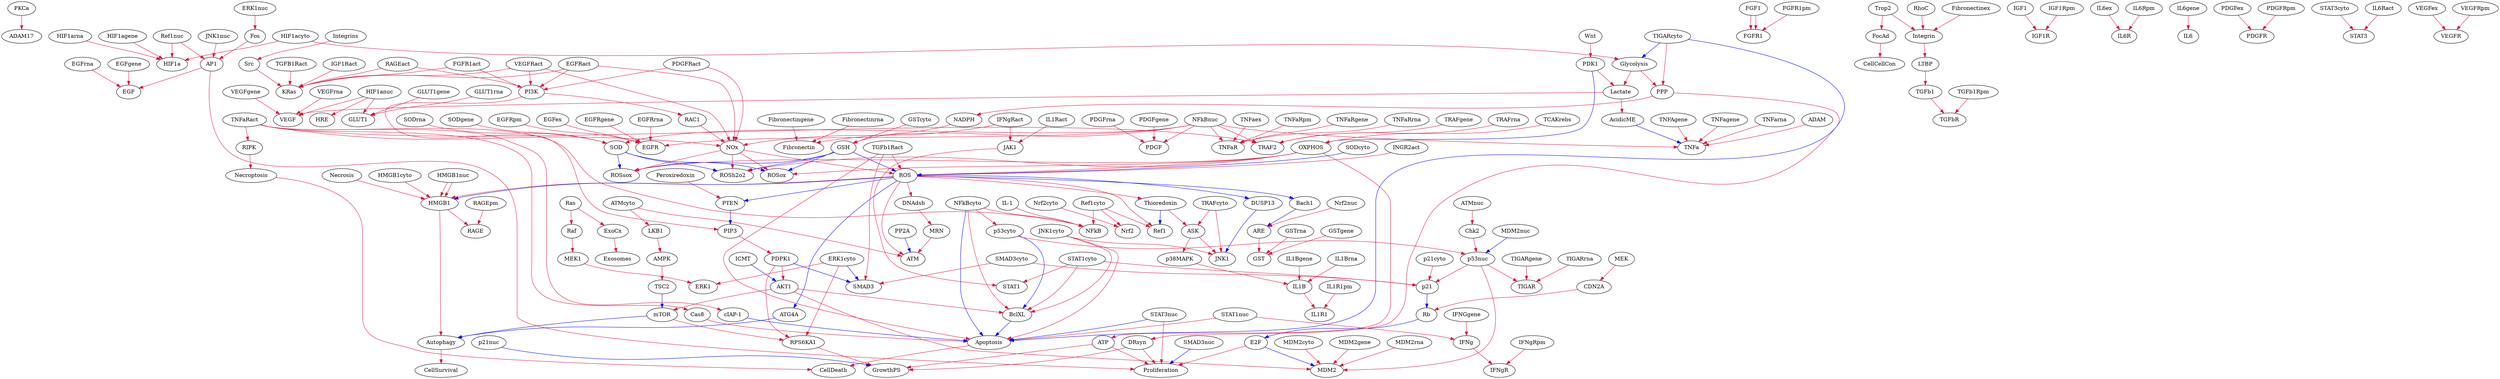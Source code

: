 // The CMU pathway graph re-sketched
digraph {
	ADAM17
	AKT1
	AMPK
	AP1
	ARE
	ASK
	ATG4A
	ATM
	ATM
	ATP
	Bach1
	BclXL
	Cas8
	CDN2A
	Chk2
	"cIAP-1"
	DUSP13
	E2F
	EGF
	EGF
	EGF
	EGFR
	EGFR
	EGFR
	EGFR
	ERK1
	ERK1
	ExoCx
	Exosomes
	FGF1
	FGFR1
	FGFR1
	Fibronectin
	Fibronectin
	Fibronectin
	FocAd
	Fos
	GSH
	GLUT1
	GLUT1
	GLUT1
	GST
	GST
	GST
	HIF1a
	HIF1a
	HIF1a
	HIF1a
	HRE
	HMGB1
	HMGB1
	HMGB1
	ICMT
	IFNg
	IFNg
	IFNgR
	IFNgR
	IGF1
	IGF1R
	IGF1R
	IL1B
	IL1B
	IL1B
	IL1R1
	IL1R1
	IL6R
	IL6R
	IL6
	Integrin
	JAK1
	JNK1
	JNK1
	Lactate
	LKB1
	LTBP
	MDM2
	MDM2
	MDM2
	MDM2
	MEK1
	MRN
	mTOR
	NADPH
	NFkB
	NFkB
	NOx
	Nrf2
	Nrf2
	p21
	p21
	p38MAPK
	p53cyto
	p53nuc
	PDGF
	PDGF
	PDGF
	PDGFR
	PDGFR
	PDPK1
	PDK1
	Peroxiredoxin
	PI3K
	PIP3
	PKCa
	PP2A
	PTEN
	RAC1
	Raf
	RAGE
	RAGE
	KRas
	Rb
	Ref1
	Ref1
	RhoC
	RIPK
	ROS
	ROSh2o2
	ROSox
	ROSsox
	RPS6KA1
	SMAD3
	SMAD3
	SOD
	SOD
	SOD
	Src
	STAT1
	STAT1
	STAT3
	STAT3
	TGFb1
	TGFbR
	TGFbR
	TIGAR
	TIGAR
	TIGAR
	TNFa
	TNFa
	TNFa
	TNFaR
	TNFaR
	TNFaR
	TNFaR
	TRAF2
	TRAF2
	TRAF2
	Trop2
	TSC2
	Thioredoxin
	VEGF
	VEGF
	VEGF
	VEGFR
	VEGFR
	Wnt
	AcidicME
	Apoptosis
	Autophagy
	CellCellCon
	CellDeath
	CellSurvival
	DNAdsb
	DRsyn
	Glycolysis
	GrowthPS
	Necroptosis
	OXPHOS
	PPP
	Proliferation
		PKCa -> ADAM17 [color=crimson]
		PDPK1 -> AKT1 [color=crimson]
		ICMT -> AKT1 [color=blue]
		LKB1 -> AMPK [color=crimson]
		Fos -> AP1 [color=crimson]
		JNK1nuc -> AP1 [color=crimson]
		Ref1nuc -> AP1 [color=crimson]
		Nrf2nuc -> ARE [color=crimson]
		Bach1 -> ARE [color=blue]
		Thioredoxin -> ASK [color=crimson]
		TRAFcyto -> ASK [color=crimson]
		ROS -> ATG4A [color=blue]
		ROS -> ATM [color=crimson]
		ATMcyto -> ATM [color=crimson]
		MRN -> ATM [color=crimson]
		PP2A -> ATM [color=blue]
		OXPHOS -> ATP [color=crimson]
		ROS -> Bach1 [color=blue]
		NFkBcyto -> BclXL [color=crimson]
		STAT1cyto -> BclXL [color=crimson]
		AKT1 -> BclXL [color=crimson]
		JNK1cyto -> BclXL [color=crimson]
		p53cyto -> BclXL [color=blue]
		TNFaRact -> Cas8 [color=crimson]
		MEK -> CDN2A [color=crimson]
		ATMnuc -> Chk2 [color=crimson]
		TNFaRact -> "cIAP-1" [color=crimson]
		ROS -> DUSP13 [color=blue]
		Rb -> E2F [color=blue]
		EGFrna -> EGF [color=crimson]
		EGFgene -> EGF [color=crimson]
		AP1 -> EGF [color=crimson]
		EGFRpm -> EGFR [color=crimson]
		EGFex -> EGFR [color=crimson]
		EGFRgene -> EGFR [color=crimson]
		EGFRrna -> EGFR [color=crimson]
		NFkBnuc -> EGFR [color=crimson]
		MEK1 -> ERK1 [color=crimson]
		ERK1cyto -> ERK1 [color=crimson]
		Ras -> ExoCx [color=crimson]
		ExoCx -> Exosomes [color=crimson]
		FGF1 -> FGFR1 [color=crimson]
		FGF1 -> FGFR1 [color=crimson]
		FGFR1pm -> FGFR1 [color=crimson]
		Fibronectinrna -> Fibronectin [color=crimson]
		Fibronectingene -> Fibronectin [color=crimson]
		NFkBnuc -> Fibronectin [color=crimson]
		Trop2 -> FocAd [color=crimson]
		ERK1nuc -> Fos [color=crimson]
		NADPH -> GSH [color=crimson]
		GSTcyto -> GSH [color=crimson]
		HIF1anuc -> GLUT1 [color=crimson]
		GLUT1gene -> GLUT1 [color=crimson]
		GLUT1rna -> GLUT1 [color=crimson]
		GSTrna -> GST [color=crimson]
		GSTgene -> GST [color=crimson]
		ARE -> GST [color=crimson]
		HIF1arna -> HIF1a [color=crimson]
		HIF1acyto -> HIF1a [color=crimson]
		HIF1agene -> HIF1a [color=crimson]
		Ref1nuc -> HIF1a [color=crimson]
		HIF1anuc -> HRE [color=crimson]
		Necrosis -> HMGB1 [color=crimson]
		HMGB1cyto -> HMGB1 [color=crimson]
		HMGB1nuc -> HMGB1 [color=crimson]
		ROS -> HMGB1 [color=crimson]
		HMGB1nuc -> HMGB1 [color=crimson]
		ROS -> HMGB1 [color=blue]
		STAT1nuc -> IFNg [color=crimson]
		IFNGgene -> IFNg [color=crimson]
		IFNg -> IFNgR [color=crimson]
		IFNgRpm -> IFNgR [color=crimson]
		IGF1 -> IGF1R [color=crimson]
		IGF1Rpm -> IGF1R [color=crimson]
		p38MAPK -> IL1B [color=crimson]
		IL1Bgene -> IL1B [color=crimson]
		IL1Brna -> IL1B [color=crimson]
		IL1B -> IL1R1 [color=crimson]
		IL1R1pm -> IL1R1 [color=crimson]
		IL6ex -> IL6R [color=crimson]
		IL6Rpm -> IL6R [color=crimson]
		IL6gene -> IL6 [color=crimson]
		Fibronectinex -> Integrin [color=crimson]
		RhoC -> Integrin [color=crimson]
		Trop2 -> Integrin [color=crimson]
		IFNgRact -> JAK1 [color=crimson]
		IL1Ract -> JAK1 [color=crimson]
		TRAFcyto -> JNK1 [color=crimson]
		ASK -> JNK1 [color=crimson]
		DUSP13 -> JNK1 [color=blue]
		JNK1cyto -> JNK1 [color=crimson]
		Glycolysis -> Lactate [color=crimson]
		PDK1 -> Lactate [color=crimson]
		ATMcyto -> LKB1 [color=crimson]
		Integrin -> LTBP [color=crimson]
		AKT1 -> MDM2 [color=crimson]
		MDM2rna -> MDM2 [color=crimson]
		MDM2cyto -> MDM2 [color=crimson]
		E2F -> MDM2 [color=blue]
		MDM2gene -> MDM2 [color=crimson]
		p53nuc -> MDM2 [color=crimson]
		Raf -> MEK1 [color=crimson]
		DNAdsb -> MRN [color=crimson]
		AKT1 -> mTOR [color=crimson]
		TSC2 -> mTOR [color=blue]
		PPP -> NADPH [color=crimson]
		TNFaRact -> NFkB [color=crimson]
		Ref1cyto -> NFkB [color=crimson]
		"IL-1" -> NFkB [color=crimson]
		NFkBcyto -> NFkB [color=crimson]
		RAC1 -> NOx [color=crimson]
		TNFaRact -> NOx [color=crimson]
		VEGFRact -> NOx [color=crimson]
		PDGFRact -> NOx [color=crimson]
		EGFRact -> NOx [color=crimson]
		IFNgRact -> NOx [color=crimson]
		Ref1cyto -> Nrf2 [color=crimson]
		Nrf2cyto -> Nrf2 [color=crimson]
		SMAD3cyto -> p21 [color=crimson]
		STAT1cyto -> p21 [color=crimson]
		p21cyto -> p21 [color=crimson]
		p53nuc -> p21 [color=crimson]
		ASK -> p38MAPK [color=crimson]
		NFkBcyto -> p53cyto [color=crimson]
		p53cyto -> p53nuc [color=crimson]
		Chk2 -> p53nuc [color=crimson]
		MDM2nuc -> p53nuc [color=blue]
		PDGFrna -> PDGF [color=crimson]
		PDGFgene -> PDGF [color=crimson]
		NFkBnuc -> PDGF [color=crimson]
		PDGFex -> PDGFR [color=crimson]
		PDGFRpm -> PDGFR [color=crimson]
		PIP3 -> PDPK1 [color=crimson]
		Wnt -> PDK1 [color=crimson]
		FGFR1act -> PI3K [color=crimson]
		RAGEact -> PI3K [color=crimson]
		VEGFRact -> PI3K [color=crimson]
		PDGFRact -> PI3K [color=crimson]
		EGFRact -> PI3K [color=crimson]
		PI3K -> PIP3 [color=crimson]
		PTEN -> PIP3 [color=blue]
		Peroxiredoxin -> PTEN [color=crimson]
		ROS -> PTEN [color=blue]
		PI3K -> RAC1 [color=crimson]
		Ras -> Raf [color=crimson]
		HMGB1 -> RAGE [color=crimson]
		RAGEpm -> RAGE [color=crimson]
		Src -> KRas [color=crimson]
		IGF1Ract -> KRas [color=crimson]
		FGFR1act -> KRas [color=crimson]
		RAGEact -> KRas [color=crimson]
		VEGFRact -> KRas [color=crimson]
		TGFB1Ract -> KRas [color=crimson]
		EGFRact -> KRas [color=crimson]
		CDN2A -> Rb [color=crimson]
		p21 -> Rb [color=blue]
		ROS -> Ref1 [color=crimson]
		Thioredoxin -> Ref1 [color=blue]
		Ref1cyto -> Ref1 [color=crimson]
		TNFaRact -> RIPK [color=crimson]
		OXPHOS -> ROS [color=crimson]
		NOx -> ROS [color=crimson]
		TGFb1Ract -> ROS [color=crimson]
		INGR2act -> ROS [color=crimson]
		GSH -> ROS [color=blue]
		SODcyto -> ROS [color=blue]
		OXPHOS -> ROSh2o2 [color=crimson]
		NOx -> ROSh2o2 [color=crimson]
		GSH -> ROSh2o2 [color=blue]
		SOD -> ROSh2o2 [color=blue]
		OXPHOS -> ROSox [color=crimson]
		NOx -> ROSox [color=crimson]
		GSH -> ROSox [color=blue]
		SOD -> ROSox [color=blue]
		OXPHOS -> ROSsox [color=crimson]
		NOx -> ROSsox [color=crimson]
		GSH -> ROSsox [color=blue]
		SOD -> ROSsox [color=blue]
		mTOR -> RPS6KA1 [color=crimson]
		ERK1cyto -> RPS6KA1 [color=crimson]
		PDPK1 -> RPS6KA1 [color=crimson]
		TGFb1Ract -> SMAD3 [color=crimson]
		ERK1cyto -> SMAD3 [color=blue]
		PDPK1 -> SMAD3 [color=blue]
		SMAD3cyto -> SMAD3 [color=crimson]
		SODrna -> SOD [color=crimson]
		SODgene -> SOD [color=crimson]
		NFkBnuc -> SOD [color=crimson]
		Integrins -> Src [color=crimson]
		STAT1cyto -> STAT1 [color=crimson]
		JAK1 -> STAT1 [color=crimson]
		STAT3cyto -> STAT3 [color=crimson]
		IL6Ract -> STAT3 [color=crimson]
		LTBP -> TGFb1 [color=crimson]
		TGFb1 -> TGFbR [color=crimson]
		TGFb1Rpm -> TGFbR [color=crimson]
		TIGARrna -> TIGAR [color=crimson]
		TIGARgene -> TIGAR [color=crimson]
		p53nuc -> TIGAR [color=crimson]
		TNFarna -> TNFa [color=crimson]
		ADAM -> TNFa [color=crimson]
		TNFAgene -> TNFa [color=crimson]
		AcidicME -> TNFa [color=blue]
		TNFagene -> TNFa [color=crimson]
		NFkBnuc -> TNFa [color=crimson]
		TNFaRrna -> TNFaR [color=crimson]
		TNFaex -> TNFaR [color=crimson]
		TNFaRpm -> TNFaR [color=crimson]
		TNFaRgene -> TNFaR [color=crimson]
		NFkBnuc -> TNFaR [color=crimson]
		TRAFrna -> TRAF2 [color=crimson]
		TNFaRact -> TRAF2 [color=crimson]
		TRAFgene -> TRAF2 [color=crimson]
		NFkBnuc -> TRAF2 [color=crimson]
		AMPK -> TSC2 [color=crimson]
		ROS -> Thioredoxin [color=crimson]
		VEGFrna -> VEGF [color=crimson]
		Lactate -> VEGF [color=crimson]
		VEGFgene -> VEGF [color=crimson]
		HIF1anuc -> VEGF [color=crimson]
		VEGFex -> VEGFR [color=crimson]
		VEGFRpm -> VEGFR [color=crimson]
		Lactate -> AcidicME [color=crimson]
		Cas8 -> Apoptosis [color=crimson]
		JNK1cyto -> Apoptosis [color=crimson]
		TGFb1Ract -> Apoptosis [color=crimson]
		STAT1nuc -> Apoptosis [color=crimson]
		BclXL -> Apoptosis [color=blue]
		"cIAP-1" -> Apoptosis [color=blue]
		NFkBcyto -> Apoptosis [color=blue]
		TIGARcyto -> Apoptosis [color=blue]
		STAT3nuc -> Apoptosis [color=blue]
		HMGB1 -> Autophagy [color=crimson]
		mTOR -> Autophagy [color=blue]
		ATG4A -> Autophagy [color=blue]
		FocAd -> CellCellCon [color=crimson]
		Apoptosis -> CellDeath [color=crimson]
		Necroptosis -> CellDeath [color=crimson]
		Autophagy -> CellSurvival [color=crimson]
		ROS -> DNAdsb [color=crimson]
		PPP -> DRsyn [color=crimson]
		HIF1acyto -> Glycolysis [color=crimson]
		TIGARcyto -> Glycolysis [color=blue]
		DRsyn -> GrowthPS [color=crimson]
		ATP -> GrowthPS [color=crimson]
		RPS6KA1 -> GrowthPS [color=crimson]
		p21nuc -> GrowthPS [color=blue]
		RIPK -> Necroptosis [color=crimson]
		TCAKrebs -> OXPHOS [color=crimson]
		PDK1 -> OXPHOS [color=blue]
		Glycolysis -> PPP [color=crimson]
		TIGARcyto -> PPP [color=crimson]
		E2F -> Proliferation [color=crimson]
		AP1 -> Proliferation [color=crimson]
		DRsyn -> Proliferation [color=crimson]
		ATP -> Proliferation [color=crimson]
		STAT3nuc -> Proliferation [color=crimson]
		SMAD3nuc -> Proliferation [color=blue]
}
